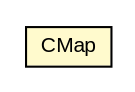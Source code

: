 #!/usr/local/bin/dot
#
# Class diagram 
# Generated by UMLGraph version 5.1 (http://www.umlgraph.org/)
#

digraph G {
	edge [fontname="arial",fontsize=10,labelfontname="arial",labelfontsize=10];
	node [fontname="arial",fontsize=10,shape=plaintext];
	nodesep=0.25;
	ranksep=0.5;
	// de.androidpit.colorthief.MMCQ.CMap
	c331 [label=<<table title="de.androidpit.colorthief.MMCQ.CMap" border="0" cellborder="1" cellspacing="0" cellpadding="2" port="p" bgcolor="lemonChiffon" href="./MMCQ.CMap.html">
		<tr><td><table border="0" cellspacing="0" cellpadding="1">
<tr><td align="center" balign="center"> CMap </td></tr>
		</table></td></tr>
		</table>>, fontname="arial", fontcolor="black", fontsize=10.0];
}

